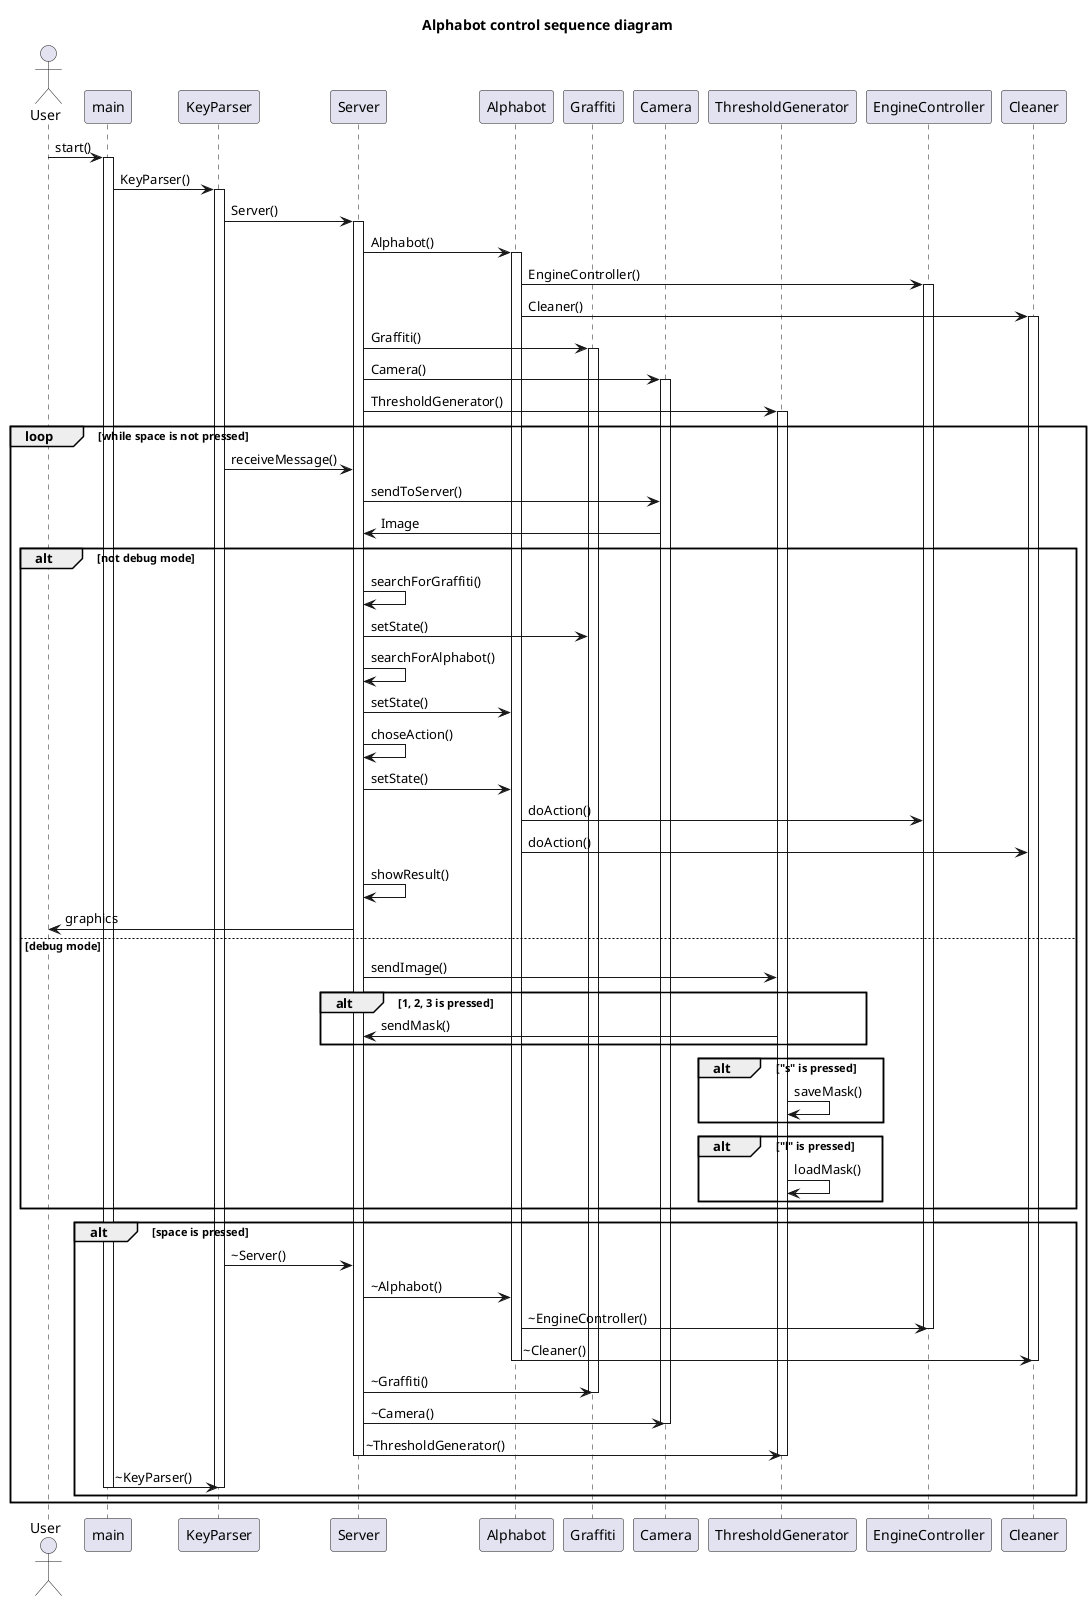 @startuml Sequence diagram for Alphabot control
title Alphabot control sequence diagram

actor User
participant main
participant KeyParser
participant Server
participant Alphabot
participant Graffiti
participant Camera
participant ThresholdGenerator
participant EngineController
participant Cleaner

User -> main: start()
activate main
main -> KeyParser: KeyParser()
activate KeyParser
KeyParser -> Server: Server()
activate Server
Server -> Alphabot: Alphabot()
activate Alphabot
Alphabot -> EngineController: EngineController()
activate EngineController
Alphabot -> Cleaner: Cleaner()
activate Cleaner
Server -> Graffiti: Graffiti()
activate Graffiti
Server -> Camera: Camera()
activate Camera
Server -> ThresholdGenerator: ThresholdGenerator()
activate ThresholdGenerator

' Если отключен режим отладки
loop while space is not pressed
    KeyParser -> Server: receiveMessage()
    Server -> Camera: sendToServer()
    Camera -> Server: Image

    ' Server ищет граффити и робота если отключен режим отладки
    alt not debug mode
        Server -> Server: searchForGraffiti()
        Server -> Graffiti: setState()
        Server -> Server: searchForAlphabot()
        Server -> Alphabot: setState()
        Server -> Server: choseAction()
        Server -> Alphabot: setState()
        Alphabot -> EngineController: doAction()
        Alphabot -> Cleaner: doAction()
        Server -> Server: showResult()
        Server -> User: graphics
    else debug mode
        Server -> ThresholdGenerator: sendImage()
        alt 1, 2, 3 is pressed
            ThresholdGenerator -> Server: sendMask()
        end
        alt "s" is pressed
            ThresholdGenerator -> ThresholdGenerator: saveMask()
        end
        alt "l" is pressed
            ThresholdGenerator -> ThresholdGenerator: loadMask()
        end
    end

    ' Если нажата клавиша "space" выходим из цикла
    alt space is pressed
        KeyParser -> Server: ~Server()
        Server -> Alphabot: ~Alphabot()
        Alphabot -> EngineController: ~EngineController()
        deactivate EngineController
        Alphabot -> Cleaner: ~Cleaner()
        deactivate Cleaner
        deactivate Alphabot
        Server -> Graffiti: ~Graffiti()
        deactivate Graffiti
        Server -> Camera: ~Camera()
        deactivate Camera
        Server -> ThresholdGenerator: ~ThresholdGenerator()
        deactivate ThresholdGenerator
        deactivate Server
        main -> KeyParser: ~KeyParser()
        deactivate KeyParser
        deactivate main
    end
end
@enduml
